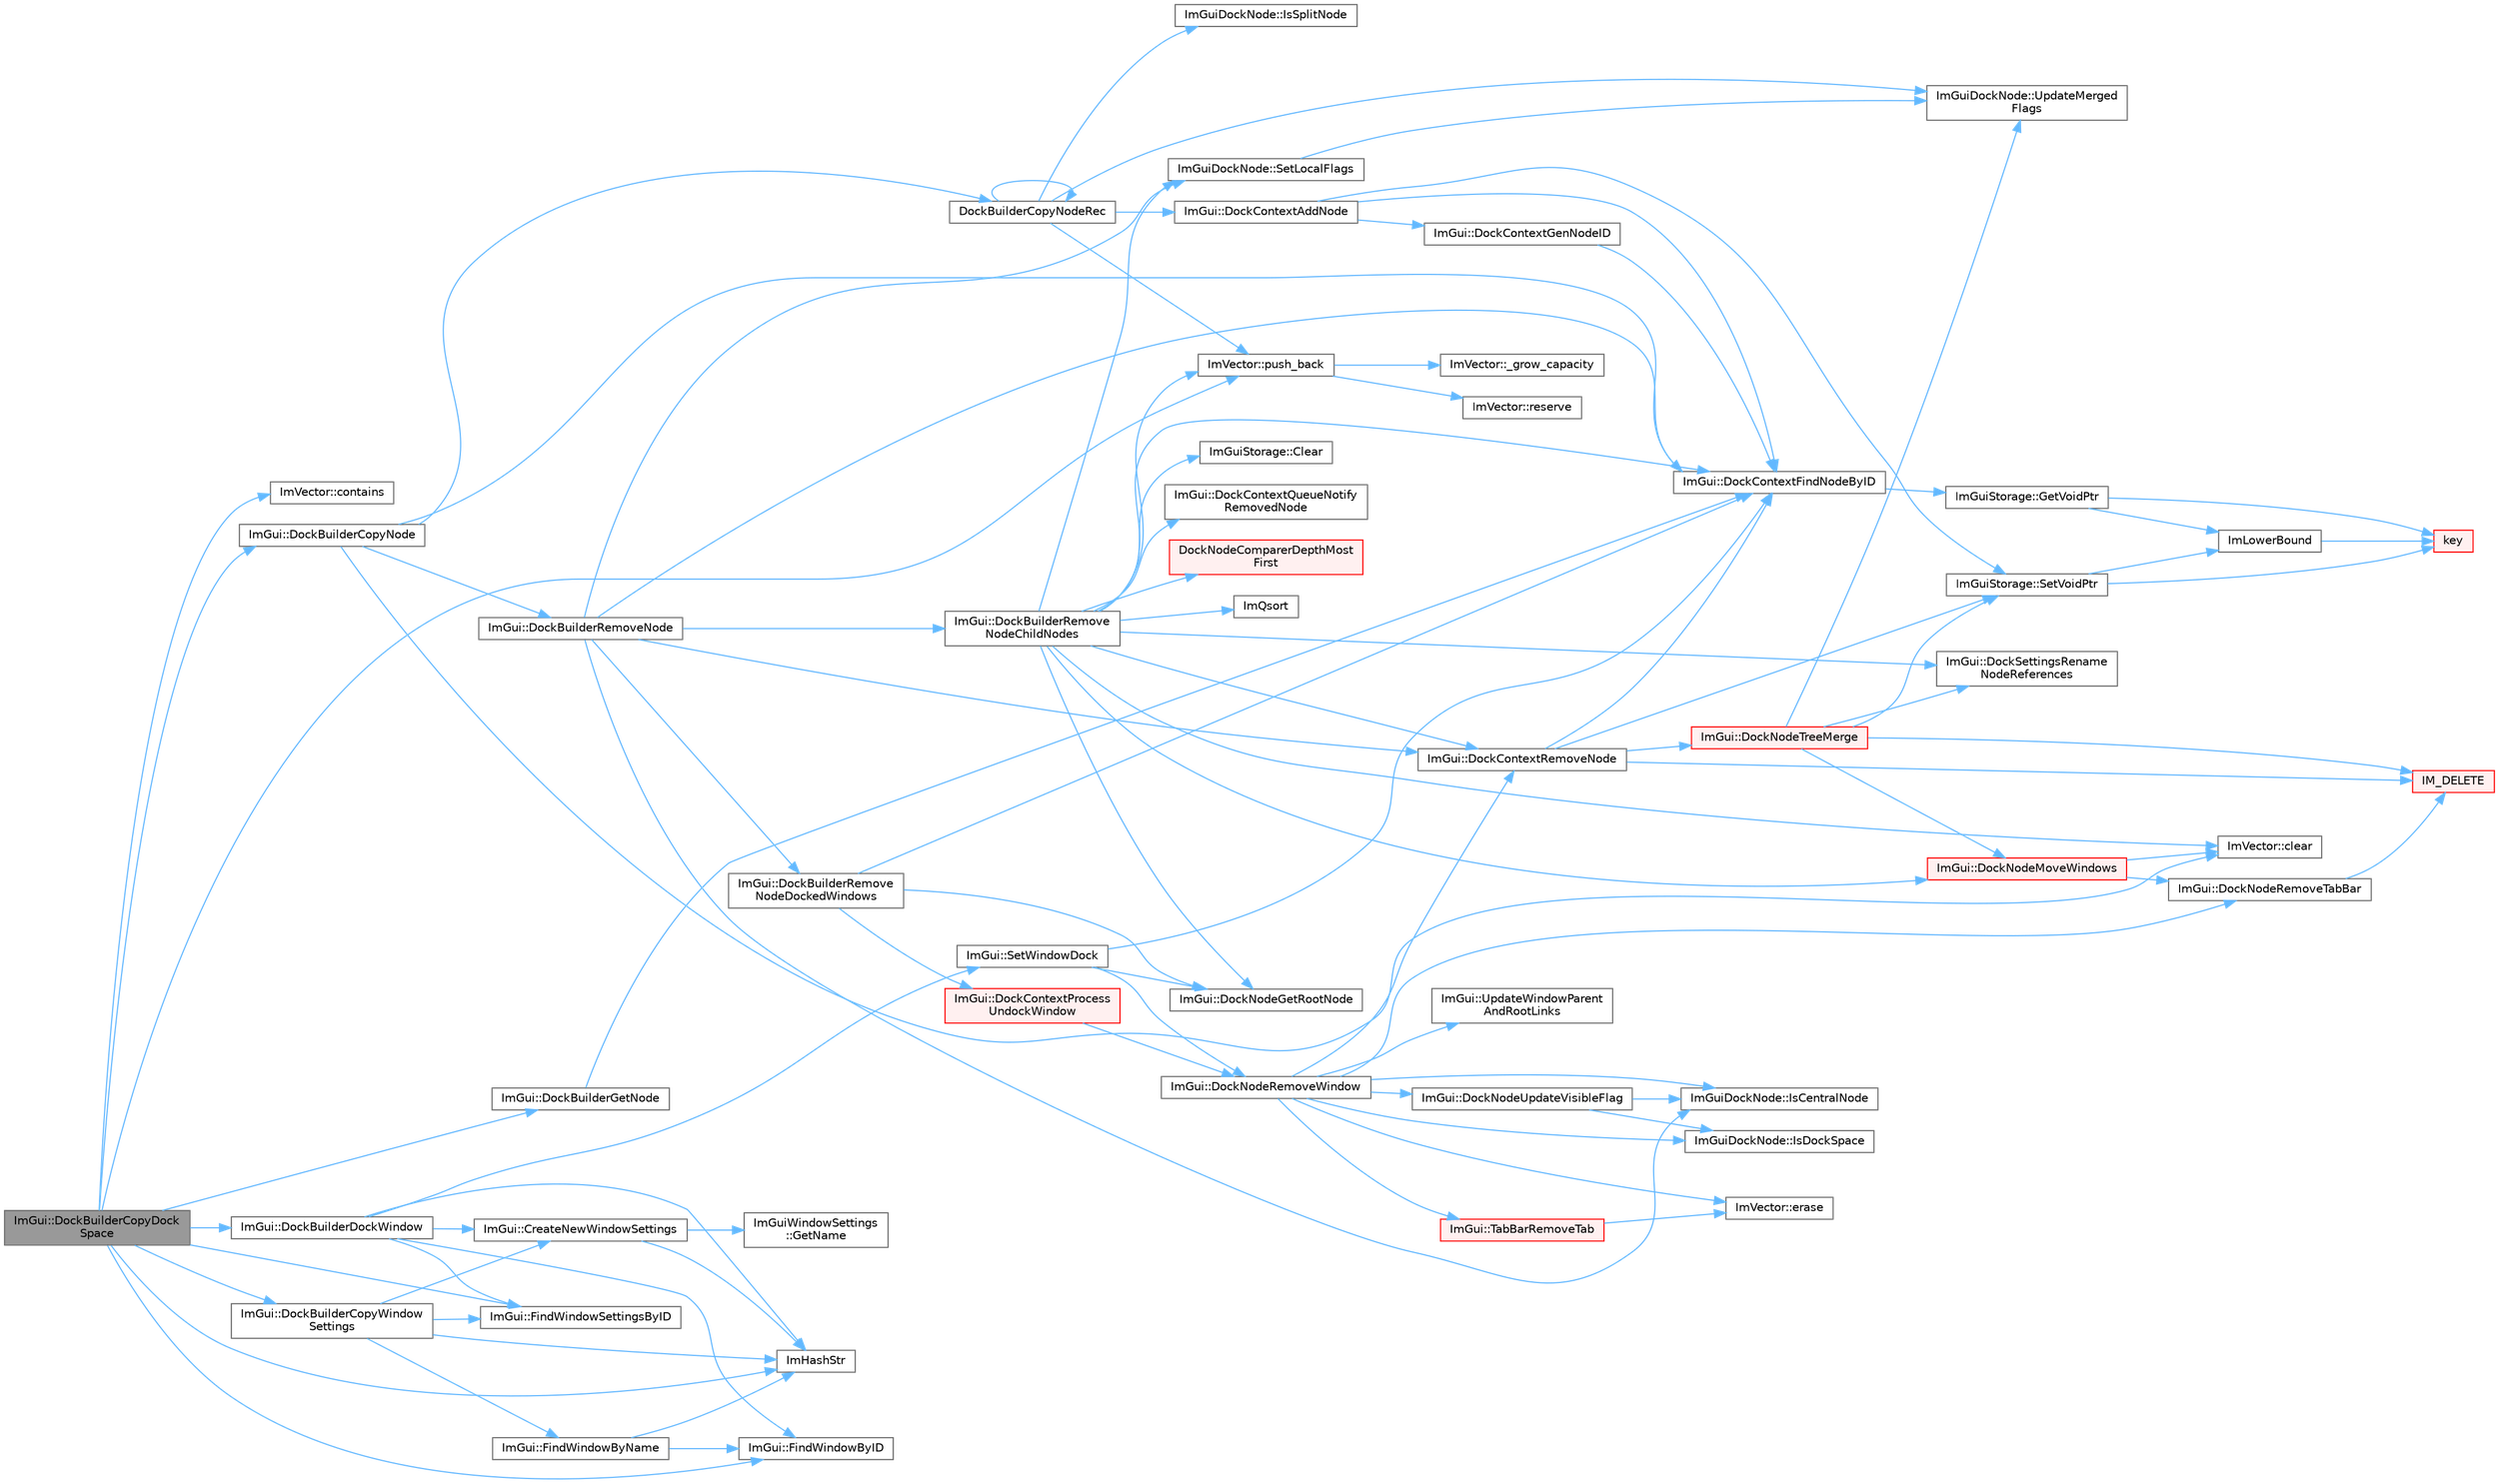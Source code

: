 digraph "ImGui::DockBuilderCopyDockSpace"
{
 // LATEX_PDF_SIZE
  bgcolor="transparent";
  edge [fontname=Helvetica,fontsize=10,labelfontname=Helvetica,labelfontsize=10];
  node [fontname=Helvetica,fontsize=10,shape=box,height=0.2,width=0.4];
  rankdir="LR";
  Node1 [id="Node000001",label="ImGui::DockBuilderCopyDock\lSpace",height=0.2,width=0.4,color="gray40", fillcolor="grey60", style="filled", fontcolor="black",tooltip=" "];
  Node1 -> Node2 [id="edge1_Node000001_Node000002",color="steelblue1",style="solid",tooltip=" "];
  Node2 [id="Node000002",label="ImVector::contains",height=0.2,width=0.4,color="grey40", fillcolor="white", style="filled",URL="$struct_im_vector.html#a2e7860fbde1c721f168b6262d8f14aec",tooltip=" "];
  Node1 -> Node3 [id="edge2_Node000001_Node000003",color="steelblue1",style="solid",tooltip=" "];
  Node3 [id="Node000003",label="ImGui::DockBuilderCopyNode",height=0.2,width=0.4,color="grey40", fillcolor="white", style="filled",URL="$namespace_im_gui.html#a938077e82ec2d3c8c020058896a050d0",tooltip=" "];
  Node3 -> Node4 [id="edge3_Node000003_Node000004",color="steelblue1",style="solid",tooltip=" "];
  Node4 [id="Node000004",label="ImVector::clear",height=0.2,width=0.4,color="grey40", fillcolor="white", style="filled",URL="$struct_im_vector.html#ae2d401b4ec5f1113cdb8edb5a61a38f7",tooltip=" "];
  Node3 -> Node5 [id="edge4_Node000003_Node000005",color="steelblue1",style="solid",tooltip=" "];
  Node5 [id="Node000005",label="DockBuilderCopyNodeRec",height=0.2,width=0.4,color="grey40", fillcolor="white", style="filled",URL="$imgui_8cpp.html#a48d8e4bfb5933e8ccec0e1e5671366d9",tooltip=" "];
  Node5 -> Node5 [id="edge5_Node000005_Node000005",color="steelblue1",style="solid",tooltip=" "];
  Node5 -> Node6 [id="edge6_Node000005_Node000006",color="steelblue1",style="solid",tooltip=" "];
  Node6 [id="Node000006",label="ImGui::DockContextAddNode",height=0.2,width=0.4,color="grey40", fillcolor="white", style="filled",URL="$namespace_im_gui.html#ab226cec3473d24f44fdb877b2f709c8d",tooltip=" "];
  Node6 -> Node7 [id="edge7_Node000006_Node000007",color="steelblue1",style="solid",tooltip=" "];
  Node7 [id="Node000007",label="ImGui::DockContextFindNodeByID",height=0.2,width=0.4,color="grey40", fillcolor="white", style="filled",URL="$namespace_im_gui.html#a52be73f2abd2d0320469ba138f7c6d59",tooltip=" "];
  Node7 -> Node8 [id="edge8_Node000007_Node000008",color="steelblue1",style="solid",tooltip=" "];
  Node8 [id="Node000008",label="ImGuiStorage::GetVoidPtr",height=0.2,width=0.4,color="grey40", fillcolor="white", style="filled",URL="$struct_im_gui_storage.html#aaf87a98ede89da09113b0189f6d878ca",tooltip=" "];
  Node8 -> Node9 [id="edge9_Node000008_Node000009",color="steelblue1",style="solid",tooltip=" "];
  Node9 [id="Node000009",label="ImLowerBound",height=0.2,width=0.4,color="grey40", fillcolor="white", style="filled",URL="$imgui_8cpp.html#a409bfd6de574854cd644636ea13b6a8a",tooltip=" "];
  Node9 -> Node10 [id="edge10_Node000009_Node000010",color="steelblue1",style="solid",tooltip=" "];
  Node10 [id="Node000010",label="key",height=0.2,width=0.4,color="red", fillcolor="#FFF0F0", style="filled",URL="$gears_8c.html#accd6b5b92b78666e36543412d4ac14cd",tooltip=" "];
  Node8 -> Node10 [id="edge11_Node000008_Node000010",color="steelblue1",style="solid",tooltip=" "];
  Node6 -> Node12 [id="edge12_Node000006_Node000012",color="steelblue1",style="solid",tooltip=" "];
  Node12 [id="Node000012",label="ImGui::DockContextGenNodeID",height=0.2,width=0.4,color="grey40", fillcolor="white", style="filled",URL="$namespace_im_gui.html#ad16317022ea4095a886903d23e056fcb",tooltip=" "];
  Node12 -> Node7 [id="edge13_Node000012_Node000007",color="steelblue1",style="solid",tooltip=" "];
  Node6 -> Node13 [id="edge14_Node000006_Node000013",color="steelblue1",style="solid",tooltip=" "];
  Node13 [id="Node000013",label="ImGuiStorage::SetVoidPtr",height=0.2,width=0.4,color="grey40", fillcolor="white", style="filled",URL="$struct_im_gui_storage.html#a55f840086b3ec9cf63c67f02d159204a",tooltip=" "];
  Node13 -> Node9 [id="edge15_Node000013_Node000009",color="steelblue1",style="solid",tooltip=" "];
  Node13 -> Node10 [id="edge16_Node000013_Node000010",color="steelblue1",style="solid",tooltip=" "];
  Node5 -> Node14 [id="edge17_Node000005_Node000014",color="steelblue1",style="solid",tooltip=" "];
  Node14 [id="Node000014",label="ImGuiDockNode::IsSplitNode",height=0.2,width=0.4,color="grey40", fillcolor="white", style="filled",URL="$struct_im_gui_dock_node.html#af861ee38a5bc618e866e3c74117689b5",tooltip=" "];
  Node5 -> Node15 [id="edge18_Node000005_Node000015",color="steelblue1",style="solid",tooltip=" "];
  Node15 [id="Node000015",label="ImVector::push_back",height=0.2,width=0.4,color="grey40", fillcolor="white", style="filled",URL="$struct_im_vector.html#aab5df48e0711a48bd12f3206e08c4108",tooltip=" "];
  Node15 -> Node16 [id="edge19_Node000015_Node000016",color="steelblue1",style="solid",tooltip=" "];
  Node16 [id="Node000016",label="ImVector::_grow_capacity",height=0.2,width=0.4,color="grey40", fillcolor="white", style="filled",URL="$struct_im_vector.html#a3a097635d464b1b70dc7d59996a88b28",tooltip=" "];
  Node15 -> Node17 [id="edge20_Node000015_Node000017",color="steelblue1",style="solid",tooltip=" "];
  Node17 [id="Node000017",label="ImVector::reserve",height=0.2,width=0.4,color="grey40", fillcolor="white", style="filled",URL="$struct_im_vector.html#a0f14f5736c3372157856eebb67123b75",tooltip=" "];
  Node5 -> Node18 [id="edge21_Node000005_Node000018",color="steelblue1",style="solid",tooltip=" "];
  Node18 [id="Node000018",label="ImGuiDockNode::UpdateMerged\lFlags",height=0.2,width=0.4,color="grey40", fillcolor="white", style="filled",URL="$struct_im_gui_dock_node.html#a87a708d19b6f2e22c15d6d378c8b71e2",tooltip=" "];
  Node3 -> Node19 [id="edge22_Node000003_Node000019",color="steelblue1",style="solid",tooltip=" "];
  Node19 [id="Node000019",label="ImGui::DockBuilderRemoveNode",height=0.2,width=0.4,color="grey40", fillcolor="white", style="filled",URL="$namespace_im_gui.html#af3346b709d35d9fc7787f8c3a5ce4b52",tooltip=" "];
  Node19 -> Node20 [id="edge23_Node000019_Node000020",color="steelblue1",style="solid",tooltip=" "];
  Node20 [id="Node000020",label="ImGui::DockBuilderRemove\lNodeChildNodes",height=0.2,width=0.4,color="grey40", fillcolor="white", style="filled",URL="$namespace_im_gui.html#ab7bb6828e2ad6934e71d786c44bd37d4",tooltip=" "];
  Node20 -> Node21 [id="edge24_Node000020_Node000021",color="steelblue1",style="solid",tooltip=" "];
  Node21 [id="Node000021",label="ImGuiStorage::Clear",height=0.2,width=0.4,color="grey40", fillcolor="white", style="filled",URL="$struct_im_gui_storage.html#a72ceecfbca3d08df8c2a232b77890c20",tooltip=" "];
  Node20 -> Node4 [id="edge25_Node000020_Node000004",color="steelblue1",style="solid",tooltip=" "];
  Node20 -> Node7 [id="edge26_Node000020_Node000007",color="steelblue1",style="solid",tooltip=" "];
  Node20 -> Node22 [id="edge27_Node000020_Node000022",color="steelblue1",style="solid",tooltip=" "];
  Node22 [id="Node000022",label="ImGui::DockContextQueueNotify\lRemovedNode",height=0.2,width=0.4,color="grey40", fillcolor="white", style="filled",URL="$namespace_im_gui.html#a245a7fad7a768eceb4f3f1ebe3d34811",tooltip=" "];
  Node20 -> Node23 [id="edge28_Node000020_Node000023",color="steelblue1",style="solid",tooltip=" "];
  Node23 [id="Node000023",label="ImGui::DockContextRemoveNode",height=0.2,width=0.4,color="grey40", fillcolor="white", style="filled",URL="$namespace_im_gui.html#a69ff368895db4bdc84de9ff21b52fddc",tooltip=" "];
  Node23 -> Node7 [id="edge29_Node000023_Node000007",color="steelblue1",style="solid",tooltip=" "];
  Node23 -> Node24 [id="edge30_Node000023_Node000024",color="steelblue1",style="solid",tooltip=" "];
  Node24 [id="Node000024",label="ImGui::DockNodeTreeMerge",height=0.2,width=0.4,color="red", fillcolor="#FFF0F0", style="filled",URL="$namespace_im_gui.html#a973b84ddd0e62151719cb562847b1291",tooltip=" "];
  Node24 -> Node30 [id="edge31_Node000024_Node000030",color="steelblue1",style="solid",tooltip=" "];
  Node30 [id="Node000030",label="ImGui::DockNodeMoveWindows",height=0.2,width=0.4,color="red", fillcolor="#FFF0F0", style="filled",URL="$namespace_im_gui.html#a8f314ce935f9160d4bdde3ba8fe8d24f",tooltip=" "];
  Node30 -> Node4 [id="edge32_Node000030_Node000004",color="steelblue1",style="solid",tooltip=" "];
  Node30 -> Node35 [id="edge33_Node000030_Node000035",color="steelblue1",style="solid",tooltip=" "];
  Node35 [id="Node000035",label="ImGui::DockNodeRemoveTabBar",height=0.2,width=0.4,color="grey40", fillcolor="white", style="filled",URL="$namespace_im_gui.html#ad0e39bff5ef1bbdd6ba22c133f211da7",tooltip=" "];
  Node35 -> Node36 [id="edge34_Node000035_Node000036",color="steelblue1",style="solid",tooltip=" "];
  Node36 [id="Node000036",label="IM_DELETE",height=0.2,width=0.4,color="red", fillcolor="#FFF0F0", style="filled",URL="$imgui_8h.html#a3c856832c3fe1da8767a9353da3707e1",tooltip=" "];
  Node24 -> Node53 [id="edge35_Node000024_Node000053",color="steelblue1",style="solid",tooltip=" "];
  Node53 [id="Node000053",label="ImGui::DockSettingsRename\lNodeReferences",height=0.2,width=0.4,color="grey40", fillcolor="white", style="filled",URL="$namespace_im_gui.html#a62a4dbebb5015352589459596f16b26c",tooltip=" "];
  Node24 -> Node36 [id="edge36_Node000024_Node000036",color="steelblue1",style="solid",tooltip=" "];
  Node24 -> Node13 [id="edge37_Node000024_Node000013",color="steelblue1",style="solid",tooltip=" "];
  Node24 -> Node18 [id="edge38_Node000024_Node000018",color="steelblue1",style="solid",tooltip=" "];
  Node23 -> Node36 [id="edge39_Node000023_Node000036",color="steelblue1",style="solid",tooltip=" "];
  Node23 -> Node13 [id="edge40_Node000023_Node000013",color="steelblue1",style="solid",tooltip=" "];
  Node20 -> Node54 [id="edge41_Node000020_Node000054",color="steelblue1",style="solid",tooltip=" "];
  Node54 [id="Node000054",label="DockNodeComparerDepthMost\lFirst",height=0.2,width=0.4,color="red", fillcolor="#FFF0F0", style="filled",URL="$imgui_8cpp.html#a2e9fc7cde01f486e4dd9f6b2c458fd4a",tooltip=" "];
  Node20 -> Node56 [id="edge42_Node000020_Node000056",color="steelblue1",style="solid",tooltip=" "];
  Node56 [id="Node000056",label="ImGui::DockNodeGetRootNode",height=0.2,width=0.4,color="grey40", fillcolor="white", style="filled",URL="$namespace_im_gui.html#ab52284ace3da5320ccc6e29ea8781aaa",tooltip=" "];
  Node20 -> Node30 [id="edge43_Node000020_Node000030",color="steelblue1",style="solid",tooltip=" "];
  Node20 -> Node53 [id="edge44_Node000020_Node000053",color="steelblue1",style="solid",tooltip=" "];
  Node20 -> Node57 [id="edge45_Node000020_Node000057",color="steelblue1",style="solid",tooltip=" "];
  Node57 [id="Node000057",label="ImQsort",height=0.2,width=0.4,color="grey40", fillcolor="white", style="filled",URL="$imgui__internal_8h.html#a75cd0ec18686a171e74b1726b5ddf893",tooltip=" "];
  Node20 -> Node15 [id="edge46_Node000020_Node000015",color="steelblue1",style="solid",tooltip=" "];
  Node20 -> Node58 [id="edge47_Node000020_Node000058",color="steelblue1",style="solid",tooltip=" "];
  Node58 [id="Node000058",label="ImGuiDockNode::SetLocalFlags",height=0.2,width=0.4,color="grey40", fillcolor="white", style="filled",URL="$struct_im_gui_dock_node.html#affa7ac110122432f2b73d82b64e932b3",tooltip=" "];
  Node58 -> Node18 [id="edge48_Node000058_Node000018",color="steelblue1",style="solid",tooltip=" "];
  Node19 -> Node59 [id="edge49_Node000019_Node000059",color="steelblue1",style="solid",tooltip=" "];
  Node59 [id="Node000059",label="ImGui::DockBuilderRemove\lNodeDockedWindows",height=0.2,width=0.4,color="grey40", fillcolor="white", style="filled",URL="$namespace_im_gui.html#adccce6b807a47b502671cf1a8bc02f8b",tooltip=" "];
  Node59 -> Node7 [id="edge50_Node000059_Node000007",color="steelblue1",style="solid",tooltip=" "];
  Node59 -> Node60 [id="edge51_Node000059_Node000060",color="steelblue1",style="solid",tooltip=" "];
  Node60 [id="Node000060",label="ImGui::DockContextProcess\lUndockWindow",height=0.2,width=0.4,color="red", fillcolor="#FFF0F0", style="filled",URL="$namespace_im_gui.html#a8c76fa37695285817c21f42f1be1bcbb",tooltip=" "];
  Node60 -> Node34 [id="edge52_Node000060_Node000034",color="steelblue1",style="solid",tooltip=" "];
  Node34 [id="Node000034",label="ImGui::DockNodeRemoveWindow",height=0.2,width=0.4,color="grey40", fillcolor="white", style="filled",URL="$namespace_im_gui.html#a7707fcf2071bef8bb8681ed58b87c56e",tooltip=" "];
  Node34 -> Node23 [id="edge53_Node000034_Node000023",color="steelblue1",style="solid",tooltip=" "];
  Node34 -> Node35 [id="edge54_Node000034_Node000035",color="steelblue1",style="solid",tooltip=" "];
  Node34 -> Node43 [id="edge55_Node000034_Node000043",color="steelblue1",style="solid",tooltip=" "];
  Node43 [id="Node000043",label="ImGui::DockNodeUpdateVisibleFlag",height=0.2,width=0.4,color="grey40", fillcolor="white", style="filled",URL="$namespace_im_gui.html#a42a888a71f6295199994f5c3aa65f9d6",tooltip=" "];
  Node43 -> Node44 [id="edge56_Node000043_Node000044",color="steelblue1",style="solid",tooltip=" "];
  Node44 [id="Node000044",label="ImGuiDockNode::IsCentralNode",height=0.2,width=0.4,color="grey40", fillcolor="white", style="filled",URL="$struct_im_gui_dock_node.html#a65a6bb0809083aef0edbf937c90b83f6",tooltip=" "];
  Node43 -> Node45 [id="edge57_Node000043_Node000045",color="steelblue1",style="solid",tooltip=" "];
  Node45 [id="Node000045",label="ImGuiDockNode::IsDockSpace",height=0.2,width=0.4,color="grey40", fillcolor="white", style="filled",URL="$struct_im_gui_dock_node.html#a2f06798d0770e6894d27ec776b5d7538",tooltip=" "];
  Node34 -> Node46 [id="edge58_Node000034_Node000046",color="steelblue1",style="solid",tooltip=" "];
  Node46 [id="Node000046",label="ImVector::erase",height=0.2,width=0.4,color="grey40", fillcolor="white", style="filled",URL="$struct_im_vector.html#a2f88ac70791f2da6d4168d7b29f38f1e",tooltip=" "];
  Node34 -> Node44 [id="edge59_Node000034_Node000044",color="steelblue1",style="solid",tooltip=" "];
  Node34 -> Node45 [id="edge60_Node000034_Node000045",color="steelblue1",style="solid",tooltip=" "];
  Node34 -> Node47 [id="edge61_Node000034_Node000047",color="steelblue1",style="solid",tooltip=" "];
  Node47 [id="Node000047",label="ImGui::TabBarRemoveTab",height=0.2,width=0.4,color="red", fillcolor="#FFF0F0", style="filled",URL="$namespace_im_gui.html#a3340d8c07dca35527b618288f091a0f7",tooltip=" "];
  Node47 -> Node46 [id="edge62_Node000047_Node000046",color="steelblue1",style="solid",tooltip=" "];
  Node34 -> Node49 [id="edge63_Node000034_Node000049",color="steelblue1",style="solid",tooltip=" "];
  Node49 [id="Node000049",label="ImGui::UpdateWindowParent\lAndRootLinks",height=0.2,width=0.4,color="grey40", fillcolor="white", style="filled",URL="$namespace_im_gui.html#a85d7262320ed7ce8e40863b99f8db4a3",tooltip=" "];
  Node59 -> Node56 [id="edge64_Node000059_Node000056",color="steelblue1",style="solid",tooltip=" "];
  Node19 -> Node7 [id="edge65_Node000019_Node000007",color="steelblue1",style="solid",tooltip=" "];
  Node19 -> Node23 [id="edge66_Node000019_Node000023",color="steelblue1",style="solid",tooltip=" "];
  Node19 -> Node44 [id="edge67_Node000019_Node000044",color="steelblue1",style="solid",tooltip=" "];
  Node19 -> Node58 [id="edge68_Node000019_Node000058",color="steelblue1",style="solid",tooltip=" "];
  Node3 -> Node7 [id="edge69_Node000003_Node000007",color="steelblue1",style="solid",tooltip=" "];
  Node1 -> Node66 [id="edge70_Node000001_Node000066",color="steelblue1",style="solid",tooltip=" "];
  Node66 [id="Node000066",label="ImGui::DockBuilderCopyWindow\lSettings",height=0.2,width=0.4,color="grey40", fillcolor="white", style="filled",URL="$namespace_im_gui.html#ad4262ab8fa2967373913cf5eed4c19f3",tooltip=" "];
  Node66 -> Node67 [id="edge71_Node000066_Node000067",color="steelblue1",style="solid",tooltip=" "];
  Node67 [id="Node000067",label="ImGui::CreateNewWindowSettings",height=0.2,width=0.4,color="grey40", fillcolor="white", style="filled",URL="$namespace_im_gui.html#a2f325a08e833855b408f70a96d5fa064",tooltip=" "];
  Node67 -> Node68 [id="edge72_Node000067_Node000068",color="steelblue1",style="solid",tooltip=" "];
  Node68 [id="Node000068",label="ImGuiWindowSettings\l::GetName",height=0.2,width=0.4,color="grey40", fillcolor="white", style="filled",URL="$struct_im_gui_window_settings.html#a7a480e4ccc61ce5b8a4ac92d28ff5fd1",tooltip=" "];
  Node67 -> Node69 [id="edge73_Node000067_Node000069",color="steelblue1",style="solid",tooltip=" "];
  Node69 [id="Node000069",label="ImHashStr",height=0.2,width=0.4,color="grey40", fillcolor="white", style="filled",URL="$imgui_8cpp.html#ab6659b5d67f7a3369e099ce890e12223",tooltip=" "];
  Node66 -> Node70 [id="edge74_Node000066_Node000070",color="steelblue1",style="solid",tooltip=" "];
  Node70 [id="Node000070",label="ImGui::FindWindowByName",height=0.2,width=0.4,color="grey40", fillcolor="white", style="filled",URL="$namespace_im_gui.html#abca25f22c02e73d5eb2e9c72c4557813",tooltip=" "];
  Node70 -> Node71 [id="edge75_Node000070_Node000071",color="steelblue1",style="solid",tooltip=" "];
  Node71 [id="Node000071",label="ImGui::FindWindowByID",height=0.2,width=0.4,color="grey40", fillcolor="white", style="filled",URL="$namespace_im_gui.html#a82204d8800dc3a072ddbcbd2aecc48ac",tooltip=" "];
  Node70 -> Node69 [id="edge76_Node000070_Node000069",color="steelblue1",style="solid",tooltip=" "];
  Node66 -> Node72 [id="edge77_Node000066_Node000072",color="steelblue1",style="solid",tooltip=" "];
  Node72 [id="Node000072",label="ImGui::FindWindowSettingsByID",height=0.2,width=0.4,color="grey40", fillcolor="white", style="filled",URL="$namespace_im_gui.html#a186a7c51e5dc70e54843c9e9415707e2",tooltip=" "];
  Node66 -> Node69 [id="edge78_Node000066_Node000069",color="steelblue1",style="solid",tooltip=" "];
  Node1 -> Node73 [id="edge79_Node000001_Node000073",color="steelblue1",style="solid",tooltip=" "];
  Node73 [id="Node000073",label="ImGui::DockBuilderDockWindow",height=0.2,width=0.4,color="grey40", fillcolor="white", style="filled",URL="$namespace_im_gui.html#a8d41ed7aa329857c1834cace2eca60ea",tooltip=" "];
  Node73 -> Node67 [id="edge80_Node000073_Node000067",color="steelblue1",style="solid",tooltip=" "];
  Node73 -> Node71 [id="edge81_Node000073_Node000071",color="steelblue1",style="solid",tooltip=" "];
  Node73 -> Node72 [id="edge82_Node000073_Node000072",color="steelblue1",style="solid",tooltip=" "];
  Node73 -> Node69 [id="edge83_Node000073_Node000069",color="steelblue1",style="solid",tooltip=" "];
  Node73 -> Node74 [id="edge84_Node000073_Node000074",color="steelblue1",style="solid",tooltip=" "];
  Node74 [id="Node000074",label="ImGui::SetWindowDock",height=0.2,width=0.4,color="grey40", fillcolor="white", style="filled",URL="$namespace_im_gui.html#ac0bc045c65761e287ab5ef99833dcbbc",tooltip=" "];
  Node74 -> Node7 [id="edge85_Node000074_Node000007",color="steelblue1",style="solid",tooltip=" "];
  Node74 -> Node56 [id="edge86_Node000074_Node000056",color="steelblue1",style="solid",tooltip=" "];
  Node74 -> Node34 [id="edge87_Node000074_Node000034",color="steelblue1",style="solid",tooltip=" "];
  Node1 -> Node75 [id="edge88_Node000001_Node000075",color="steelblue1",style="solid",tooltip=" "];
  Node75 [id="Node000075",label="ImGui::DockBuilderGetNode",height=0.2,width=0.4,color="grey40", fillcolor="white", style="filled",URL="$namespace_im_gui.html#aad1b35952b7908f6c087df79d0e2a456",tooltip=" "];
  Node75 -> Node7 [id="edge89_Node000075_Node000007",color="steelblue1",style="solid",tooltip=" "];
  Node1 -> Node71 [id="edge90_Node000001_Node000071",color="steelblue1",style="solid",tooltip=" "];
  Node1 -> Node72 [id="edge91_Node000001_Node000072",color="steelblue1",style="solid",tooltip=" "];
  Node1 -> Node69 [id="edge92_Node000001_Node000069",color="steelblue1",style="solid",tooltip=" "];
  Node1 -> Node15 [id="edge93_Node000001_Node000015",color="steelblue1",style="solid",tooltip=" "];
}
